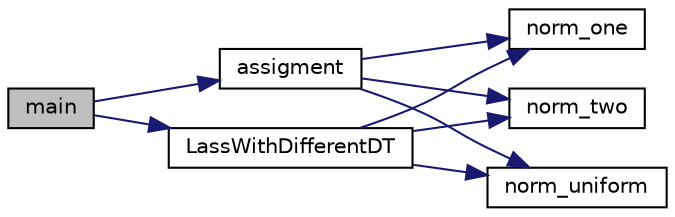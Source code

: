 digraph "main"
{
  edge [fontname="Helvetica",fontsize="10",labelfontname="Helvetica",labelfontsize="10"];
  node [fontname="Helvetica",fontsize="10",shape=record];
  rankdir="LR";
  Node12 [label="main",height=0.2,width=0.4,color="black", fillcolor="grey75", style="filled", fontcolor="black"];
  Node12 -> Node13 [color="midnightblue",fontsize="10",style="solid",fontname="Helvetica"];
  Node13 [label="assigment",height=0.2,width=0.4,color="black", fillcolor="white", style="filled",URL="$main_8cpp.html#a10110892fc9af2547b26f313463f0b1e"];
  Node13 -> Node14 [color="midnightblue",fontsize="10",style="solid",fontname="Helvetica"];
  Node14 [label="norm_one",height=0.2,width=0.4,color="black", fillcolor="white", style="filled",URL="$_norms_8cpp.html#a8a5dd7ae3578ecdb533ae37b7dd00086",tooltip="Function to calculate the first norm. "];
  Node13 -> Node15 [color="midnightblue",fontsize="10",style="solid",fontname="Helvetica"];
  Node15 [label="norm_two",height=0.2,width=0.4,color="black", fillcolor="white", style="filled",URL="$_norms_8cpp.html#acde0d182617c91cb757a10b1bb2281f1",tooltip="Function to calculate the Euclidean norm. "];
  Node13 -> Node16 [color="midnightblue",fontsize="10",style="solid",fontname="Helvetica"];
  Node16 [label="norm_uniform",height=0.2,width=0.4,color="black", fillcolor="white", style="filled",URL="$_norms_8cpp.html#a87427a1c301886f335fd8485e638f9e2",tooltip="Function to calculate the Infinite norm. "];
  Node12 -> Node17 [color="midnightblue",fontsize="10",style="solid",fontname="Helvetica"];
  Node17 [label="LassWithDifferentDT",height=0.2,width=0.4,color="black", fillcolor="white", style="filled",URL="$main_8cpp.html#aaff33c2a069e378007629edf224703c6"];
  Node17 -> Node14 [color="midnightblue",fontsize="10",style="solid",fontname="Helvetica"];
  Node17 -> Node15 [color="midnightblue",fontsize="10",style="solid",fontname="Helvetica"];
  Node17 -> Node16 [color="midnightblue",fontsize="10",style="solid",fontname="Helvetica"];
}
